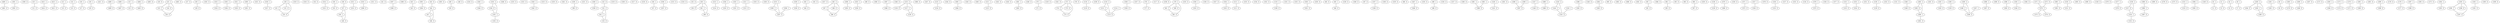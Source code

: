strict graph G {
Node0[label="v400 : 1"]
Node1[label="v401 : 0"]
Node2[label="v301 : 1"]
Node3[label="v302 : 0"]
Node4[label="v300 : 0"]
Node5[label="v10 : 1"]
Node6[label="v415 : 1"]
Node7[label="v413 : 1"]
Node8[label="v12 : 1"]
Node9[label="v11 : 0"]
Node10[label="v414 : 0"]
Node11[label="v14 : 1"]
Node12[label="v13 : 0"]
Node13[label="v16 : 1"]
Node14[label="v15 : 0"]
Node15[label="v18 : 1"]
Node16[label="v17 : 0"]
Node17[label="v19 : 0"]
Node18[label="v411 : 0"]
Node19[label="v412 : 0"]
Node20[label="v408 : 1"]
Node21[label="v409 : 0"]
Node22[label="v406 : 1"]
Node23[label="v407 : 0"]
Node24[label="v21 : 1"]
Node25[label="v404 : 1"]
Node26[label="v405 : 0"]
Node27[label="v20 : 0"]
Node28[label="v23 : 2"]
Node29[label="v402 : 0"]
Node30[label="v403 : 0"]
Node31[label="v22 : 0"]
Node32[label="v25 : 1"]
Node33[label="v24 : 0"]
Node34[label="v27 : 0"]
Node35[label="v26 : 0"]
Node36[label="v29 : 1"]
Node37[label="v28 : 0"]
Node38[label="v202 : 0"]
Node39[label="v323 : 1"]
Node40[label="v203 : 1"]
Node41[label="v324 : 0"]
Node42[label="v321 : 1"]
Node43[label="v200 : 1"]
Node44[label="v322 : 0"]
Node45[label="v201 : 0"]
Node46[label="v320 : 0"]
Node47[label="v318 : 1"]
Node48[label="v30 : 2"]
Node49[label="v319 : 0"]
Node50[label="v32 : 1"]
Node51[label="v316 : 0"]
Node52[label="v317 : 0"]
Node53[label="v31 : 0"]
Node54[label="v34 : 0"]
Node55[label="v314 : 1"]
Node56[label="v315 : 0"]
Node57[label="v33 : 0"]
Node58[label="v36 : 1"]
Node59[label="v35 : 0"]
Node60[label="v38 : 0"]
Node61[label="v37 : 2"]
Node62[label="v39 : 1"]
Node63[label="v312 : 1"]
Node64[label="v313 : 0"]
Node65[label="v310 : 1"]
Node66[label="v311 : 0"]
Node67[label="v309 : 0"]
Node68[label="v41 : 0"]
Node69[label="v307 : 1"]
Node70[label="v40 : 0"]
Node71[label="v308 : 0"]
Node72[label="v43 : 1"]
Node73[label="v305 : 1"]
Node74[label="v42 : 0"]
Node75[label="v306 : 0"]
Node76[label="v45 : 0"]
Node77[label="v303 : 0"]
Node78[label="v44 : 2"]
Node79[label="v304 : 0"]
Node80[label="v47 : 1"]
Node81[label="v46 : 0"]
Node82[label="v49 : 1"]
Node83[label="v48 : 0"]
Node84[label="v224 : 0"]
Node85[label="v345 : 1"]
Node86[label="v103 : 2"]
Node87[label="v346 : 0"]
Node88[label="v225 : 0"]
Node89[label="v104 : 0"]
Node90[label="v222 : 0"]
Node91[label="v101 : 1"]
Node92[label="v343 : 1"]
Node93[label="v223 : 0"]
Node94[label="v344 : 0"]
Node95[label="v102 : 0"]
Node96[label="v220 : 0"]
Node97[label="v341 : 0"]
Node98[label="v100 : 1"]
Node99[label="v221 : 0"]
Node100[label="v342 : 0"]
Node101[label="v340 : 1"]
Node102[label="v50 : 0"]
Node103[label="v52 : 0"]
Node104[label="v219 : 0"]
Node105[label="v51 : 2"]
Node106[label="v54 : 1"]
Node107[label="v338 : 0"]
Node108[label="v217 : 0"]
Node109[label="v218 : 0"]
Node110[label="v53 : 0"]
Node111[label="v339 : 0"]
Node112[label="v56 : 1"]
Node113[label="v336 : 1"]
Node114[label="v215 : 0"]
Node115[label="v337 : 0"]
Node116[label="v216 : 0"]
Node117[label="v55 : 0"]
Node118[label="v58 : 2"]
Node119[label="v57 : 0"]
Node120[label="v59 : 0"]
Node121[label="v213 : 1"]
Node122[label="v334 : 1"]
Node123[label="v335 : 0"]
Node124[label="v214 : 0"]
Node125[label="v332 : 1"]
Node126[label="v211 : 1"]
Node127[label="v333 : 0"]
Node128[label="v212 : 0"]
Node129[label="v330 : 0"]
Node130[label="v331 : 0"]
Node131[label="v210 : 2"]
Node132[label="v61 : 1"]
Node133[label="v60 : 0"]
Node134[label="v329 : 1"]
Node135[label="v63 : 1"]
Node136[label="v208 : 1"]
Node137[label="v62 : 0"]
Node138[label="v209 : 1"]
Node139[label="v327 : 0"]
Node140[label="v65 : 2"]
Node141[label="v206 : 1"]
Node142[label="v207 : 0"]
Node143[label="v328 : 0"]
Node144[label="v64 : 0"]
Node145[label="v204 : 0"]
Node146[label="v325 : 1"]
Node147[label="v67 : 1"]
Node148[label="v326 : 0"]
Node149[label="v205 : 0"]
Node150[label="v66 : 0"]
Node151[label="v69 : 0"]
Node152[label="v68 : 0"]
Node153[label="v360 : 0"]
Node154[label="v367 : 1"]
Node155[label="v246 : 0"]
Node156[label="v125 : 2"]
Node157[label="v368 : 0"]
Node158[label="v247 : 0"]
Node159[label="v126 : 0"]
Node160[label="v123 : 1"]
Node161[label="v244 : 0"]
Node162[label="v365 : 1"]
Node163[label="v366 : 0"]
Node164[label="v124 : 0"]
Node165[label="v245 : 0"]
Node166[label="v363 : 0"]
Node167[label="v121 : 1"]
Node168[label="v242 : 0"]
Node169[label="v122 : 0"]
Node170[label="v364 : 0"]
Node171[label="v243 : 0"]
Node172[label="v361 : 1"]
Node173[label="v240 : 0"]
Node174[label="v70 : 1"]
Node175[label="v362 : 0"]
Node176[label="v120 : 0"]
Node177[label="v241 : 0"]
Node178[label="v72 : 2"]
Node179[label="v71 : 0"]
Node180[label="v74 : 1"]
Node181[label="v73 : 0"]
Node182[label="v76 : 0"]
Node183[label="v118 : 1"]
Node184[label="v239 : 0"]
Node185[label="v75 : 0"]
Node186[label="v119 : 0"]
Node187[label="v116 : 2"]
Node188[label="v358 : 1"]
Node189[label="v237 : 0"]
Node190[label="v78 : 1"]
Node191[label="v117 : 0"]
Node192[label="v77 : 0"]
Node193[label="v238 : 0"]
Node194[label="v359 : 0"]
Node195[label="v79 : 2"]
Node196[label="v235 : 0"]
Node197[label="v356 : 1"]
Node198[label="v114 : 1"]
Node199[label="v236 : 0"]
Node200[label="v115 : 1"]
Node201[label="v357 : 0"]
Node202[label="v354 : 1"]
Node203[label="v112 : 1"]
Node204[label="v233 : 0"]
Node205[label="v113 : 0"]
Node206[label="v355 : 0"]
Node207[label="v234 : 0"]
Node208[label="v352 : 0"]
Node209[label="v110 : 1"]
Node210[label="v231 : 0"]
Node211[label="v353 : 0"]
Node212[label="v111 : 0"]
Node213[label="v232 : 0"]
Node214[label="v81 : 1"]
Node215[label="v350 : 1"]
Node216[label="v351 : 0"]
Node217[label="v230 : 0"]
Node218[label="v80 : 0"]
Node219[label="v83 : 0"]
Node220[label="v82 : 0"]
Node221[label="v85 : 1"]
Node222[label="v109 : 0"]
Node223[label="v84 : 0"]
Node224[label="v228 : 0"]
Node225[label="v349 : 0"]
Node226[label="v87 : 0"]
Node227[label="v107 : 1"]
Node228[label="v108 : 0"]
Node229[label="v229 : 0"]
Node230[label="v86 : 0"]
Node231[label="v347 : 1"]
Node232[label="v105 : 0"]
Node233[label="v89 : 1"]
Node234[label="v226 : 0"]
Node235[label="v106 : 0"]
Node236[label="v88 : 0"]
Node237[label="v348 : 0"]
Node238[label="v227 : 0"]
Node239[label="v260 : 0"]
Node240[label="v381 : 1"]
Node241[label="v140 : 1"]
Node242[label="v382 : 1"]
Node243[label="v261 : 0"]
Node244[label="v380 : 0"]
Node245[label="v268 : 1"]
Node246[label="v147 : 1"]
Node247[label="v389 : 1"]
Node248[label="v148 : 0"]
Node249[label="v269 : 1"]
Node250[label="v145 : 2"]
Node251[label="v266 : 1"]
Node252[label="v267 : 0"]
Node253[label="v146 : 0"]
Node254[label="v388 : 0"]
Node255[label="v264 : 1"]
Node256[label="v143 : 1"]
Node257[label="v90 : 0"]
Node258[label="v385 : 0"]
Node259[label="v386 : 0"]
Node260[label="v144 : 1"]
Node261[label="v265 : 0"]
Node262[label="v141 : 0"]
Node263[label="v262 : 0"]
Node264[label="v92 : 1"]
Node265[label="v263 : 0"]
Node266[label="v142 : 0"]
Node267[label="v384 : 0"]
Node268[label="v91 : 0"]
Node269[label="v94 : 1"]
Node270[label="v93 : 0"]
Node271[label="v96 : 0"]
Node272[label="v95 : 0"]
Node273[label="v98 : 1"]
Node274[label="v97 : 0"]
Node275[label="v259 : 0"]
Node276[label="v138 : 1"]
Node277[label="v99 : 0"]
Node278[label="v139 : 0"]
Node279[label="v370 : 1"]
Node280[label="v250 : 0"]
Node281[label="v371 : 1"]
Node282[label="v257 : 1"]
Node283[label="v378 : 0"]
Node284[label="v136 : 1"]
Node285[label="v137 : 0"]
Node286[label="v258 : 0"]
Node287[label="v255 : 0"]
Node288[label="v134 : 0"]
Node289[label="v376 : 1"]
Node290[label="v256 : 0"]
Node291[label="v135 : 0"]
Node292[label="v377 : 0"]
Node293[label="v132 : 1"]
Node294[label="v253 : 1"]
Node295[label="v375 : 0"]
Node296[label="v254 : 0"]
Node297[label="v133 : 0"]
Node298[label="v251 : 0"]
Node299[label="v372 : 0"]
Node300[label="v130 : 1"]
Node301[label="v252 : 0"]
Node302[label="v131 : 0"]
Node303[label="v129 : 0"]
Node304[label="v369 : 0"]
Node305[label="v127 : 1"]
Node306[label="v248 : 1"]
Node307[label="v249 : 0"]
Node308[label="v128 : 0"]
Node309[label="v282 : 2"]
Node310[label="v161 : 0"]
Node311[label="v283 : 0"]
Node312[label="v162 : 1"]
Node313[label="v280 : 1"]
Node314[label="v281 : 0"]
Node315[label="v160 : 1"]
Node316[label="v169 : 2"]
Node317[label="v167 : 1"]
Node318[label="v288 : 1"]
Node319[label="v168 : 1"]
Node320[label="v289 : 0"]
Node321[label="v286 : 1"]
Node322[label="v165 : 1"]
Node323[label="v166 : 0"]
Node324[label="v287 : 0"]
Node325[label="v284 : 0"]
Node326[label="v163 : 0"]
Node327[label="v285 : 0"]
Node328[label="v164 : 0"]
Node329[label="v271 : 0"]
Node330[label="v392 : 1"]
Node331[label="v150 : 1"]
Node332[label="v393 : 0"]
Node333[label="v272 : 0"]
Node334[label="v151 : 0"]
Node335[label="v390 : 0"]
Node336[label="v391 : 0"]
Node337[label="v270 : 1"]
Node338[label="v158 : 0"]
Node339[label="v279 : 0"]
Node340[label="v159 : 0"]
Node341[label="v277 : 1"]
Node342[label="v156 : 2"]
Node343[label="v398 : 0"]
Node344[label="v399 : 0"]
Node345[label="v157 : 0"]
Node346[label="v278 : 0"]
Node347[label="v275 : 0"]
Node348[label="v154 : 1"]
Node349[label="v396 : 1"]
Node350[label="v276 : 0"]
Node351[label="v155 : 0"]
Node352[label="v397 : 0"]
Node353[label="v152 : 1"]
Node354[label="v273 : 0"]
Node355[label="v394 : 1"]
Node356[label="v274 : 0"]
Node357[label="v153 : 0"]
Node358[label="v395 : 0"]
Node359[label="v149 : 0"]
Node360[label="v0 : 1"]
Node361[label="v1 : 0"]
Node362[label="v2 : 1"]
Node363[label="v3 : 0"]
Node364[label="v4 : 1"]
Node365[label="v5 : 0"]
Node366[label="v6 : 1"]
Node367[label="v183 : 2"]
Node368[label="v7 : 0"]
Node369[label="v184 : 0"]
Node370[label="v181 : 1"]
Node371[label="v8 : 1"]
Node372[label="v182 : 0"]
Node373[label="v9 : 0"]
Node374[label="v180 : 1"]
Node375[label="v189 : 1"]
Node376[label="v187 : 0"]
Node377[label="v188 : 0"]
Node378[label="v185 : 1"]
Node379[label="v186 : 0"]
Node380[label="v172 : 0"]
Node381[label="v293 : 1"]
Node382[label="v173 : 1"]
Node383[label="v294 : 0"]
Node384[label="v170 : 1"]
Node385[label="v291 : 1"]
Node386[label="v171 : 0"]
Node387[label="v292 : 0"]
Node388[label="v290 : 0"]
Node389[label="v299 : 1"]
Node390[label="v178 : 0"]
Node391[label="v179 : 0"]
Node392[label="v176 : 1"]
Node393[label="v297 : 1"]
Node394[label="v298 : 0"]
Node395[label="v177 : 0"]
Node396[label="v174 : 0"]
Node397[label="v295 : 0"]
Node398[label="v175 : 0"]
Node399[label="v296 : 0"]
Node400[label="v194 : 1"]
Node401[label="v195 : 2"]
Node402[label="v192 : 1"]
Node403[label="v193 : 0"]
Node404[label="v190 : 0"]
Node405[label="v191 : 0"]
Node406[label="v198 : 1"]
Node407[label="v199 : 0"]
Node408[label="v196 : 0"]
Node409[label="v197 : 0"]
Node0-- {Node1};
Node1-- {Node0};
Node2-- {Node3};
Node3-- {Node2};
Node4-- {};
Node5-- {Node9};
Node6-- {Node10};
Node7-- {Node19};
Node8-- {Node12};
Node9-- {Node5};
Node10-- {Node6};
Node11-- {Node14};
Node12-- {Node8};
Node13-- {Node16};
Node14-- {Node11};
Node15-- {Node17};
Node16-- {Node13};
Node17-- {Node15};
Node18-- {};
Node19-- {Node7};
Node20-- {Node21};
Node21-- {Node20};
Node22-- {Node23};
Node23-- {Node22};
Node24-- {Node31};
Node25-- {Node30};
Node26-- {};
Node27-- {};
Node28-- {Node32, Node33, Node35};
Node29-- {};
Node30-- {Node25};
Node31-- {Node24};
Node32-- {Node28, Node35};
Node33-- {Node28};
Node34-- {};
Node35-- {Node28, Node32};
Node36-- {Node37};
Node37-- {Node36};
Node38-- {};
Node39-- {Node41};
Node40-- {Node145};
Node41-- {Node39};
Node42-- {Node46};
Node43-- {Node45};
Node44-- {};
Node45-- {Node43};
Node46-- {Node42};
Node47-- {Node52};
Node48-- {Node50, Node53, Node57};
Node49-- {};
Node50-- {Node48, Node57};
Node51-- {};
Node52-- {Node47};
Node53-- {Node48};
Node54-- {};
Node55-- {Node56};
Node56-- {Node55};
Node57-- {Node48, Node50};
Node58-- {Node59};
Node59-- {Node58};
Node60-- {Node61};
Node61-- {Node70, Node60, Node62};
Node62-- {Node70, Node61};
Node63-- {Node64};
Node64-- {Node63};
Node65-- {Node67};
Node66-- {};
Node67-- {Node65};
Node68-- {};
Node69-- {Node75};
Node70-- {Node61, Node62};
Node71-- {};
Node72-- {Node74};
Node73-- {Node79};
Node74-- {Node72};
Node75-- {Node69};
Node76-- {Node78};
Node77-- {};
Node78-- {Node76, Node80, Node81};
Node79-- {Node73};
Node80-- {Node78, Node81};
Node81-- {Node78, Node80};
Node82-- {Node102};
Node83-- {};
Node84-- {};
Node85-- {Node94};
Node86-- {Node89, Node91};
Node87-- {};
Node88-- {};
Node89-- {Node86, Node91};
Node90-- {};
Node91-- {Node86, Node89, Node95};
Node92-- {Node100};
Node93-- {};
Node94-- {Node85};
Node95-- {Node91};
Node96-- {};
Node97-- {};
Node98-- {Node277};
Node99-- {};
Node100-- {Node92};
Node101-- {Node111};
Node102-- {Node82};
Node103-- {Node105};
Node104-- {};
Node105-- {Node103, Node106, Node110};
Node106-- {Node105, Node110};
Node107-- {};
Node108-- {};
Node109-- {};
Node110-- {Node105, Node106};
Node111-- {Node101};
Node112-- {Node119};
Node113-- {Node115};
Node114-- {};
Node115-- {Node113};
Node116-- {};
Node117-- {};
Node118-- {Node132, Node133, Node120};
Node119-- {Node112};
Node120-- {Node118};
Node121-- {Node124};
Node122-- {Node123};
Node123-- {Node122};
Node124-- {Node121};
Node125-- {Node130};
Node126-- {Node128};
Node127-- {};
Node128-- {Node126};
Node129-- {};
Node130-- {Node125};
Node131-- {Node138, Node142};
Node132-- {Node133, Node118};
Node133-- {Node132, Node118};
Node134-- {Node143};
Node135-- {Node144};
Node136-- {Node142};
Node137-- {};
Node138-- {Node142, Node131};
Node139-- {};
Node140-- {Node147, Node150, Node152};
Node141-- {Node149};
Node142-- {Node136, Node138, Node131};
Node143-- {Node134};
Node144-- {Node135};
Node145-- {Node40};
Node146-- {Node148};
Node147-- {Node140, Node152};
Node148-- {Node146};
Node149-- {Node141};
Node150-- {Node140};
Node151-- {};
Node152-- {Node140, Node147};
Node153-- {};
Node154-- {Node163};
Node155-- {};
Node156-- {Node305, Node308, Node159};
Node157-- {};
Node158-- {};
Node159-- {Node156};
Node160-- {Node164};
Node161-- {};
Node162-- {Node170};
Node163-- {Node154};
Node164-- {Node160};
Node165-- {};
Node166-- {};
Node167-- {Node169};
Node168-- {};
Node169-- {Node167};
Node170-- {Node162};
Node171-- {};
Node172-- {Node175};
Node173-- {};
Node174-- {Node179};
Node175-- {Node172};
Node176-- {};
Node177-- {};
Node178-- {Node180, Node181, Node185};
Node179-- {Node174};
Node180-- {Node178, Node185};
Node181-- {Node178};
Node182-- {};
Node183-- {Node186};
Node184-- {};
Node185-- {Node178, Node180};
Node186-- {Node183};
Node187-- {Node200, Node205};
Node188-- {Node194};
Node189-- {};
Node190-- {Node192};
Node191-- {};
Node192-- {Node190};
Node193-- {};
Node194-- {Node188};
Node195-- {Node220, Node214, Node218};
Node196-- {};
Node197-- {Node206};
Node198-- {Node205};
Node199-- {};
Node200-- {Node187, Node205};
Node201-- {};
Node202-- {Node211};
Node203-- {Node212};
Node204-- {};
Node205-- {Node187, Node198, Node200};
Node206-- {Node197};
Node207-- {};
Node208-- {};
Node209-- {Node222};
Node210-- {};
Node211-- {Node202};
Node212-- {Node203};
Node213-- {};
Node214-- {Node220, Node195};
Node215-- {Node216};
Node216-- {Node215};
Node217-- {};
Node218-- {Node195};
Node219-- {};
Node220-- {Node195, Node214};
Node221-- {Node223};
Node222-- {Node209};
Node223-- {Node221};
Node224-- {};
Node225-- {};
Node226-- {};
Node227-- {Node235};
Node228-- {};
Node229-- {};
Node230-- {};
Node231-- {Node237};
Node232-- {};
Node233-- {Node236};
Node234-- {};
Node235-- {Node227};
Node236-- {Node233};
Node237-- {Node231};
Node238-- {};
Node239-- {};
Node240-- {Node244};
Node241-- {Node262};
Node242-- {Node244};
Node243-- {};
Node244-- {Node240, Node242};
Node245-- {Node252};
Node246-- {Node248};
Node247-- {Node254};
Node248-- {Node246};
Node249-- {Node252};
Node250-- {Node260, Node266};
Node251-- {Node261};
Node252-- {Node245, Node249};
Node253-- {};
Node254-- {Node247};
Node255-- {Node265};
Node256-- {Node266};
Node257-- {};
Node258-- {};
Node259-- {};
Node260-- {Node250, Node266};
Node261-- {Node251};
Node262-- {Node241};
Node263-- {};
Node264-- {Node268};
Node265-- {Node255};
Node266-- {Node250, Node256, Node260};
Node267-- {};
Node268-- {Node264};
Node269-- {Node272};
Node270-- {};
Node271-- {};
Node272-- {Node269};
Node273-- {Node274};
Node274-- {Node273};
Node275-- {};
Node276-- {Node278};
Node277-- {Node98};
Node278-- {Node276};
Node279-- {Node304};
Node280-- {};
Node281-- {Node299};
Node282-- {Node286};
Node283-- {};
Node284-- {Node291};
Node285-- {};
Node286-- {Node282};
Node287-- {};
Node288-- {};
Node289-- {Node295};
Node290-- {};
Node291-- {Node284};
Node292-- {};
Node293-- {Node297};
Node294-- {Node296};
Node295-- {Node289};
Node296-- {Node294};
Node297-- {Node293};
Node298-- {};
Node299-- {Node281};
Node300-- {Node303};
Node301-- {};
Node302-- {};
Node303-- {Node300};
Node304-- {Node279};
Node305-- {Node308, Node156};
Node306-- {Node307};
Node307-- {Node306};
Node308-- {Node305, Node156};
Node309-- {Node311, Node313};
Node310-- {};
Node311-- {Node309, Node313};
Node312-- {Node326};
Node313-- {Node309, Node311, Node314};
Node314-- {Node313};
Node315-- {Node340};
Node316-- {Node319, Node323};
Node317-- {Node323};
Node318-- {Node324};
Node319-- {Node316, Node323};
Node320-- {};
Node321-- {Node327};
Node322-- {Node328};
Node323-- {Node316, Node317, Node319};
Node324-- {Node318};
Node325-- {};
Node326-- {Node312};
Node327-- {Node321};
Node328-- {Node322};
Node329-- {Node337};
Node330-- {Node336};
Node331-- {Node334};
Node332-- {};
Node333-- {Node337};
Node334-- {Node331};
Node335-- {};
Node336-- {Node330};
Node337-- {Node329, Node333, Node354, Node356};
Node338-- {};
Node339-- {};
Node340-- {Node315};
Node341-- {Node350};
Node342-- {Node345, Node348};
Node343-- {Node349};
Node344-- {};
Node345-- {Node342, Node348};
Node346-- {};
Node347-- {};
Node348-- {Node342, Node345, Node351};
Node349-- {Node343, Node352};
Node350-- {Node341};
Node351-- {Node348};
Node352-- {Node349};
Node353-- {Node357};
Node354-- {Node337};
Node355-- {Node358};
Node356-- {Node337};
Node357-- {Node353};
Node358-- {Node355};
Node359-- {};
Node360-- {Node361};
Node361-- {Node360};
Node362-- {Node363};
Node363-- {Node362};
Node364-- {Node365};
Node365-- {Node364};
Node366-- {Node368};
Node367-- {Node369, Node378, Node379};
Node368-- {Node366};
Node369-- {Node367};
Node370-- {Node372};
Node371-- {Node373};
Node372-- {Node370};
Node373-- {Node371};
Node374-- {Node391};
Node375-- {Node377};
Node376-- {};
Node377-- {Node375};
Node378-- {Node367, Node379};
Node379-- {Node367, Node378};
Node380-- {};
Node381-- {Node383};
Node382-- {Node396};
Node383-- {Node381};
Node384-- {Node386};
Node385-- {Node388};
Node386-- {Node384};
Node387-- {};
Node388-- {Node385};
Node389-- {Node394};
Node390-- {};
Node391-- {Node374};
Node392-- {Node395};
Node393-- {Node399};
Node394-- {Node389};
Node395-- {Node392};
Node396-- {Node382};
Node397-- {};
Node398-- {};
Node399-- {Node393};
Node400-- {Node403};
Node401-- {Node406, Node408, Node409};
Node402-- {Node405};
Node403-- {Node400};
Node404-- {};
Node405-- {Node402};
Node406-- {Node401, Node409};
Node407-- {};
Node408-- {Node401};
Node409-- {Node401, Node406};
}
